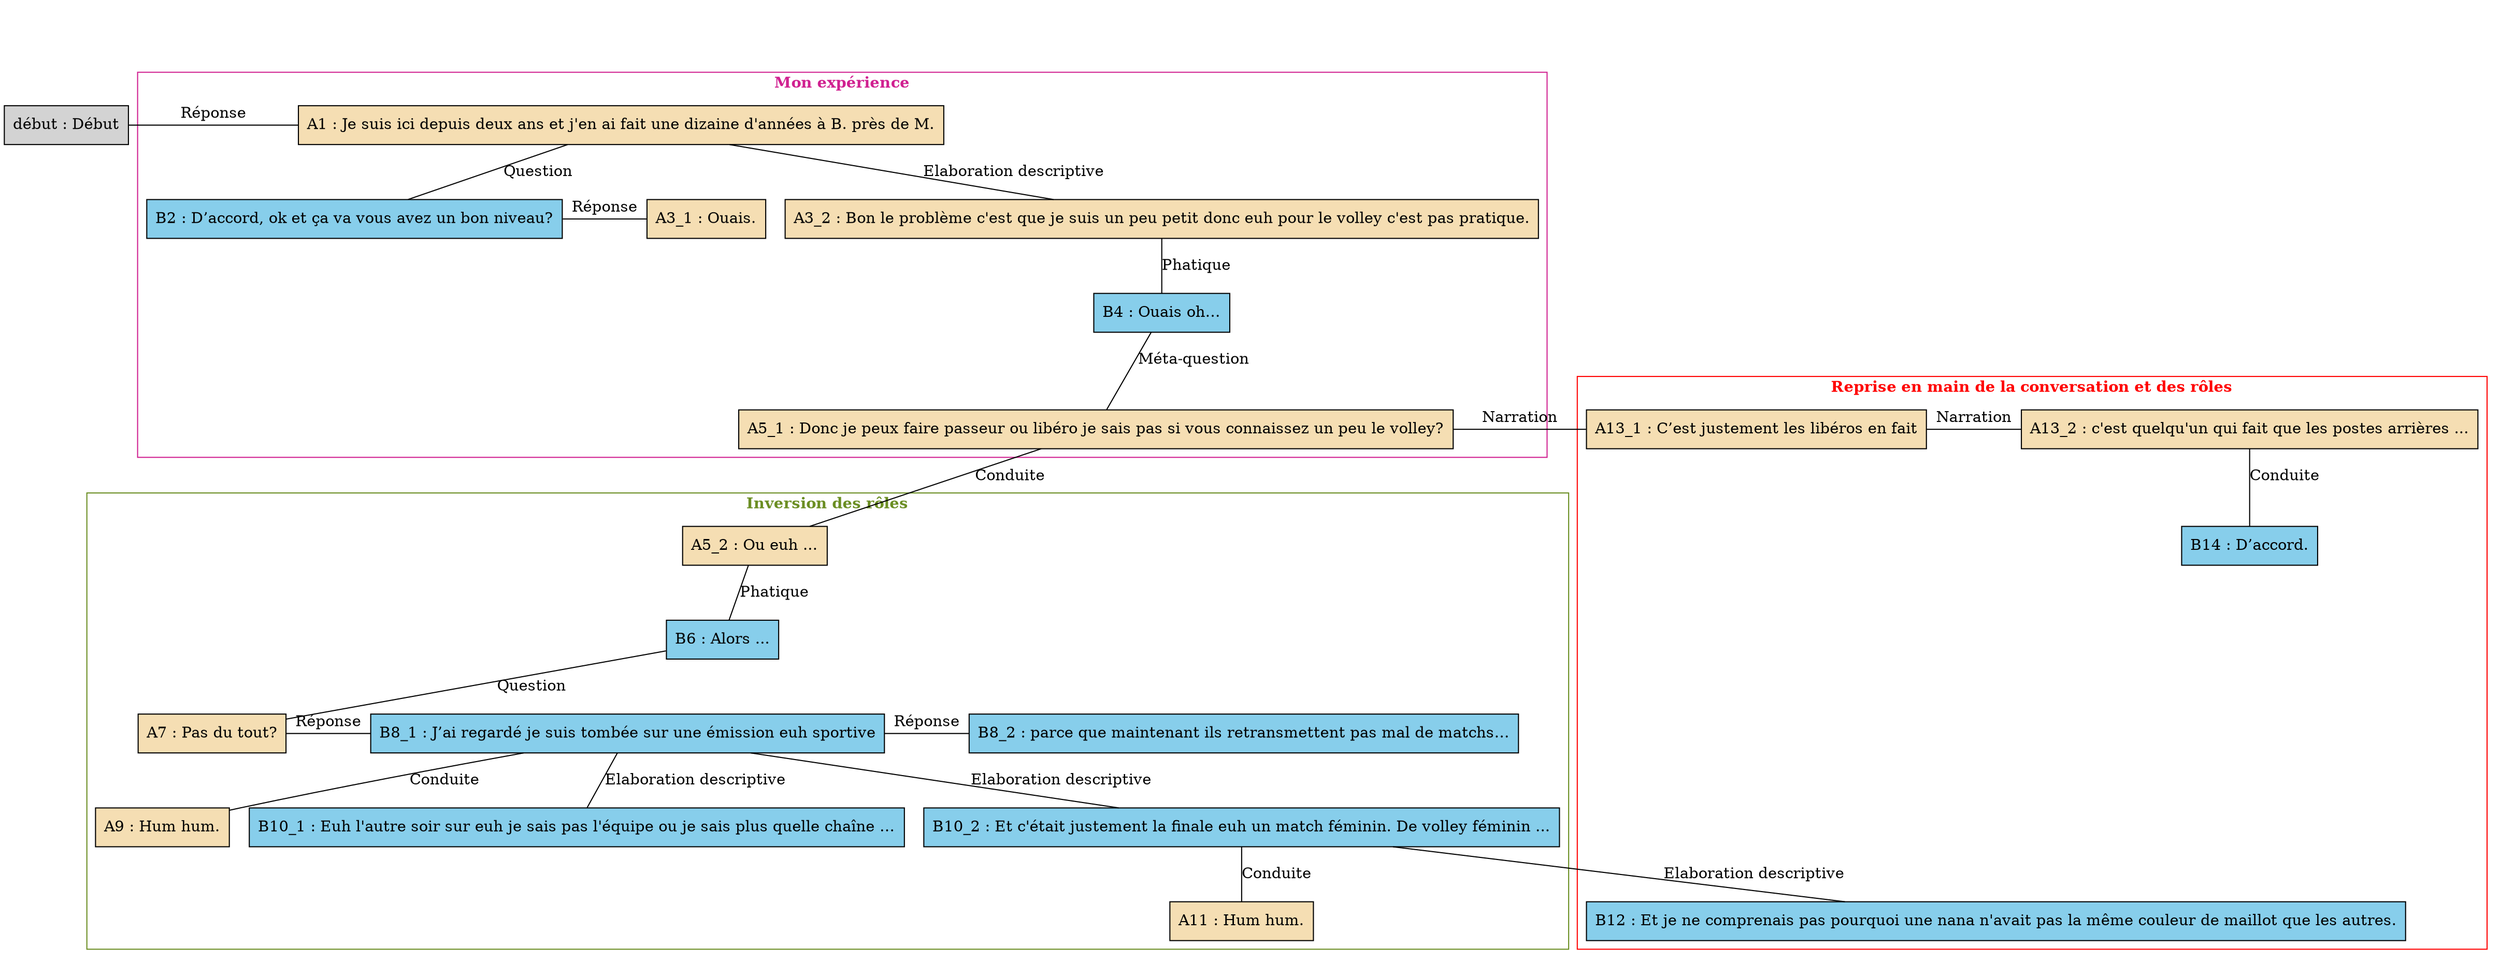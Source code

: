 digraph "Volley_-_C09" {
	node [shape=box style=filled]
	newrank=true
	zero [style=invis]
	"début" [label="début : Début"]
	A1 [label="A1 : Je suis ici depuis deux ans et j'en ai fait une dizaine d'années à B. près de M." fillcolor=wheat]
	B2 [label="B2 : D’accord, ok et ça va vous avez un bon niveau?" fillcolor=skyblue]
	A3_1 [label="A3_1 : Ouais." fillcolor=wheat]
	A3_2 [label="A3_2 : Bon le problème c'est que je suis un peu petit donc euh pour le volley c'est pas pratique." fillcolor=wheat]
	B4 [label="B4 : Ouais oh…" fillcolor=skyblue]
	A5_1 [label="A5_1 : Donc je peux faire passeur ou libéro je sais pas si vous connaissez un peu le volley?" fillcolor=wheat]
	A5_2 [label="A5_2 : Ou euh ..." fillcolor=wheat]
	B6 [label="B6 : Alors ..." fillcolor=skyblue]
	A7 [label="A7 : Pas du tout?" fillcolor=wheat]
	B8_1 [label="B8_1 : J’ai regardé je suis tombée sur une émission euh sportive" fillcolor=skyblue]
	B8_2 [label="B8_2 : parce que maintenant ils retransmettent pas mal de matchs…" fillcolor=skyblue]
	A9 [label="A9 : Hum hum." fillcolor=wheat]
	B10_1 [label="B10_1 : Euh l'autre soir sur euh je sais pas l'équipe ou je sais plus quelle chaîne …" fillcolor=skyblue]
	B10_2 [label="B10_2 : Et c'était justement la finale euh un match féminin. De volley féminin ..." fillcolor=skyblue]
	A11 [label="A11 : Hum hum." fillcolor=wheat]
	B12 [label="B12 : Et je ne comprenais pas pourquoi une nana n'avait pas la même couleur de maillot que les autres." fillcolor=skyblue]
	A13_1 [label="A13_1 : C’est justement les libéros en fait" fillcolor=wheat]
	A13_2 [label="A13_2 : c'est quelqu'un qui fait que les postes arrières ..." fillcolor=wheat]
	B14 [label="B14 : D’accord." fillcolor=skyblue]
	zero -> "début" [label="" style=invis]
	zero -> A1 [style=invis weight=1]
	"début" -> A1 [label="Réponse" constraint=false dir=none]
	A1 -> B2 [label=Question dir=none weight=2]
	A1 -> A3_1 [style=invis weight=1]
	B2 -> A3_1 [label="Réponse" constraint=false dir=none]
	A1 -> A3_2 [label="Elaboration descriptive" dir=none weight=2]
	A3_2 -> B4 [label=Phatique dir=none weight=2]
	B4 -> A5_1 [label="Méta-question" dir=none weight=2]
	B6 -> A7 [label=Question dir=none weight=2]
	A5_1 -> A5_2 [label=Conduite dir=none weight=2]
	A5_2 -> B6 [label=Phatique dir=none weight=2]
	B6 -> B8_1 [style=invis weight=1]
	A7 -> B8_1 [label="Réponse" constraint=false dir=none]
	B6 -> B8_2 [style=invis weight=1]
	B8_1 -> B8_2 [label="Réponse" constraint=false dir=none]
	B8_1 -> A9 [label=Conduite dir=none weight=2]
	B8_1 -> B10_1 [label="Elaboration descriptive" dir=none weight=2]
	B8_1 -> B10_2 [label="Elaboration descriptive" dir=none weight=2]
	B10_2 -> A11 [label=Conduite dir=none weight=2]
	B10_2 -> B12 [label="Elaboration descriptive" dir=none weight=2]
	B4 -> A13_1 [style=invis weight=1]
	A5_1 -> A13_1 [label=Narration constraint=false dir=none]
	B4 -> A13_2 [style=invis weight=1]
	A13_1 -> A13_2 [label=Narration constraint=false dir=none]
	A13_2 -> B14 [label=Conduite dir=none weight=2]
	subgraph cluster_0 {
		label=<<B>Mon expérience</B>>
		color=violetred
		fontcolor=violetred
		A1
		B2
		A3_1
		A3_2
		B4
		A5_1
	}
	subgraph cluster_1 {
		label=<<B>Inversion des rôles</B>>
		color=olivedrab
		fontcolor=olivedrab
		A5_2
		B6
		A7
		B8_1
		B8_2
		A9
		B10_1
		B10_2
		A11
	}
	subgraph cluster_2 {
		label=<<B>Reprise en main de la conversation et des rôles</B>>
		color=red
		fontcolor=red
		B12
		A13_1
		A13_2
		B14
	}
}
